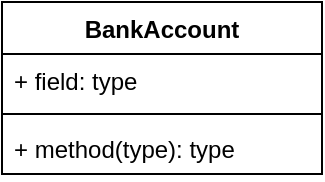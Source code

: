 <mxfile version="15.1.2" type="device"><diagram id="yuwz3ki11RTQsUwURhmC" name="Page-1"><mxGraphModel dx="1422" dy="705" grid="1" gridSize="10" guides="1" tooltips="1" connect="1" arrows="1" fold="1" page="1" pageScale="1" pageWidth="827" pageHeight="1169" math="0" shadow="0"><root><mxCell id="0"/><mxCell id="1" parent="0"/><mxCell id="lr66sOU9QJI930bPZLUP-1" value="BankAccount" style="swimlane;fontStyle=1;align=center;verticalAlign=top;childLayout=stackLayout;horizontal=1;startSize=26;horizontalStack=0;resizeParent=1;resizeParentMax=0;resizeLast=0;collapsible=1;marginBottom=0;" vertex="1" parent="1"><mxGeometry x="160" y="80" width="160" height="86" as="geometry"/></mxCell><mxCell id="lr66sOU9QJI930bPZLUP-2" value="+ field: type" style="text;strokeColor=none;fillColor=none;align=left;verticalAlign=top;spacingLeft=4;spacingRight=4;overflow=hidden;rotatable=0;points=[[0,0.5],[1,0.5]];portConstraint=eastwest;" vertex="1" parent="lr66sOU9QJI930bPZLUP-1"><mxGeometry y="26" width="160" height="26" as="geometry"/></mxCell><mxCell id="lr66sOU9QJI930bPZLUP-3" value="" style="line;strokeWidth=1;fillColor=none;align=left;verticalAlign=middle;spacingTop=-1;spacingLeft=3;spacingRight=3;rotatable=0;labelPosition=right;points=[];portConstraint=eastwest;" vertex="1" parent="lr66sOU9QJI930bPZLUP-1"><mxGeometry y="52" width="160" height="8" as="geometry"/></mxCell><mxCell id="lr66sOU9QJI930bPZLUP-4" value="+ method(type): type" style="text;strokeColor=none;fillColor=none;align=left;verticalAlign=top;spacingLeft=4;spacingRight=4;overflow=hidden;rotatable=0;points=[[0,0.5],[1,0.5]];portConstraint=eastwest;" vertex="1" parent="lr66sOU9QJI930bPZLUP-1"><mxGeometry y="60" width="160" height="26" as="geometry"/></mxCell></root></mxGraphModel></diagram></mxfile>
